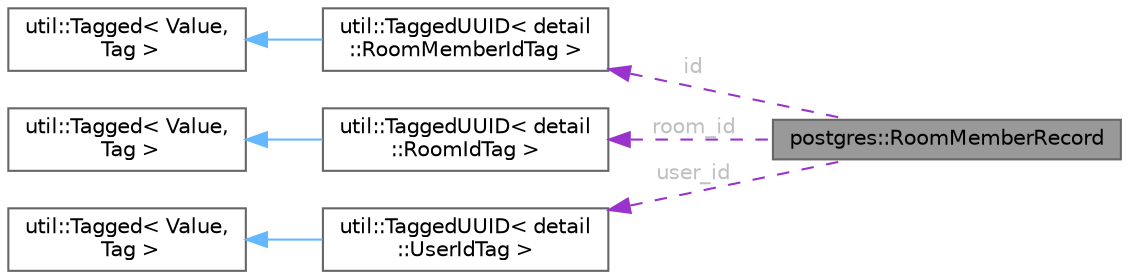digraph "postgres::RoomMemberRecord"
{
 // LATEX_PDF_SIZE
  bgcolor="transparent";
  edge [fontname=Helvetica,fontsize=10,labelfontname=Helvetica,labelfontsize=10];
  node [fontname=Helvetica,fontsize=10,shape=box,height=0.2,width=0.4];
  rankdir="LR";
  Node1 [id="Node000001",label="postgres::RoomMemberRecord",height=0.2,width=0.4,color="gray40", fillcolor="grey60", style="filled", fontcolor="black",tooltip="Структура, представляющая запись участника комнаты."];
  Node2 -> Node1 [id="edge1_Node000001_Node000002",dir="back",color="darkorchid3",style="dashed",tooltip=" ",label=" id",fontcolor="grey" ];
  Node2 [id="Node000002",label="util::TaggedUUID\< detail\l::RoomMemberIdTag \>",height=0.2,width=0.4,color="gray40", fillcolor="white", style="filled",URL="$classutil_1_1_tagged_u_u_i_d.html",tooltip=" "];
  Node3 -> Node2 [id="edge2_Node000002_Node000003",dir="back",color="steelblue1",style="solid",tooltip=" "];
  Node3 [id="Node000003",label="util::Tagged\< Value,\l Tag \>",height=0.2,width=0.4,color="gray40", fillcolor="white", style="filled",URL="$classutil_1_1_tagged.html",tooltip="Шаблон класса для добавления тега к значению."];
  Node4 -> Node1 [id="edge3_Node000001_Node000004",dir="back",color="darkorchid3",style="dashed",tooltip=" ",label=" room_id",fontcolor="grey" ];
  Node4 [id="Node000004",label="util::TaggedUUID\< detail\l::RoomIdTag \>",height=0.2,width=0.4,color="gray40", fillcolor="white", style="filled",URL="$classutil_1_1_tagged_u_u_i_d.html",tooltip=" "];
  Node5 -> Node4 [id="edge4_Node000004_Node000005",dir="back",color="steelblue1",style="solid",tooltip=" "];
  Node5 [id="Node000005",label="util::Tagged\< Value,\l Tag \>",height=0.2,width=0.4,color="gray40", fillcolor="white", style="filled",URL="$classutil_1_1_tagged.html",tooltip="Шаблон класса для добавления тега к значению."];
  Node6 -> Node1 [id="edge5_Node000001_Node000006",dir="back",color="darkorchid3",style="dashed",tooltip=" ",label=" user_id",fontcolor="grey" ];
  Node6 [id="Node000006",label="util::TaggedUUID\< detail\l::UserIdTag \>",height=0.2,width=0.4,color="gray40", fillcolor="white", style="filled",URL="$classutil_1_1_tagged_u_u_i_d.html",tooltip=" "];
  Node7 -> Node6 [id="edge6_Node000006_Node000007",dir="back",color="steelblue1",style="solid",tooltip=" "];
  Node7 [id="Node000007",label="util::Tagged\< Value,\l Tag \>",height=0.2,width=0.4,color="gray40", fillcolor="white", style="filled",URL="$classutil_1_1_tagged.html",tooltip="Шаблон класса для добавления тега к значению."];
}
